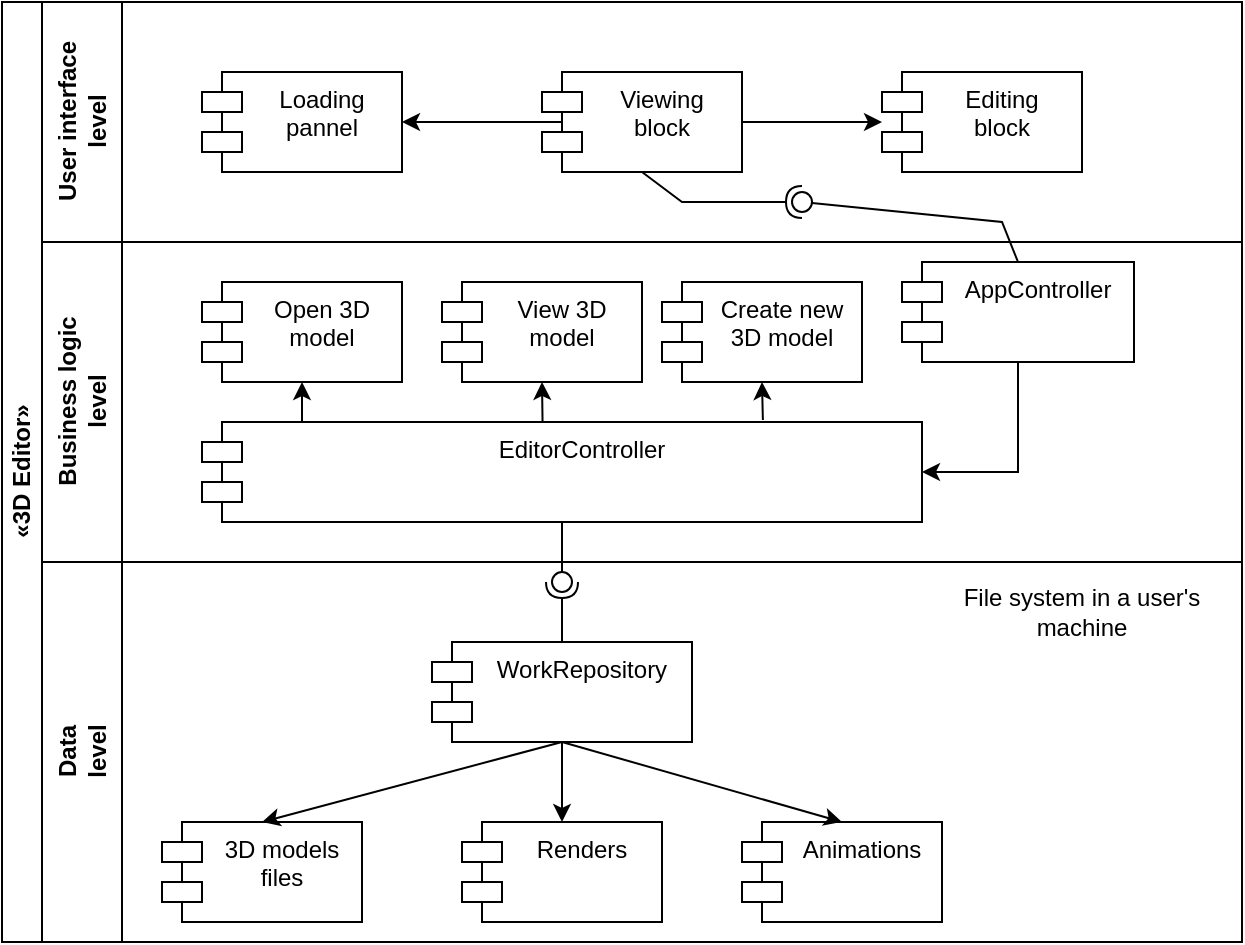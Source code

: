 <mxfile version="21.8.0" type="device">
  <diagram id="prtHgNgQTEPvFCAcTncT" name="Page-1">
    <mxGraphModel dx="956" dy="541" grid="1" gridSize="10" guides="1" tooltips="1" connect="1" arrows="1" fold="1" page="1" pageScale="1" pageWidth="827" pageHeight="1169" math="0" shadow="0">
      <root>
        <mxCell id="0" />
        <mxCell id="1" parent="0" />
        <mxCell id="dNxyNK7c78bLwvsdeMH5-19" value="«3D Editor»" style="swimlane;html=1;childLayout=stackLayout;resizeParent=1;resizeParentMax=0;horizontal=0;startSize=20;horizontalStack=0;" parent="1" vertex="1">
          <mxGeometry x="20" y="30" width="620" height="470" as="geometry" />
        </mxCell>
        <mxCell id="dNxyNK7c78bLwvsdeMH5-20" value="User interface &lt;br&gt;level" style="swimlane;html=1;startSize=40;horizontal=0;" parent="dNxyNK7c78bLwvsdeMH5-19" vertex="1">
          <mxGeometry x="20" width="600" height="120" as="geometry">
            <mxRectangle x="20" width="430" height="30" as="alternateBounds" />
          </mxGeometry>
        </mxCell>
        <mxCell id="f29GK9UGZus-lHb-7esW-28" value="Loading pannel" style="shape=module;align=left;spacingLeft=20;align=center;verticalAlign=top;whiteSpace=wrap;html=1;" vertex="1" parent="dNxyNK7c78bLwvsdeMH5-20">
          <mxGeometry x="80" y="35" width="100" height="50" as="geometry" />
        </mxCell>
        <mxCell id="f29GK9UGZus-lHb-7esW-29" value="Viewing &lt;br&gt;block" style="shape=module;align=left;spacingLeft=20;align=center;verticalAlign=top;whiteSpace=wrap;html=1;" vertex="1" parent="dNxyNK7c78bLwvsdeMH5-20">
          <mxGeometry x="250" y="35" width="100" height="50" as="geometry" />
        </mxCell>
        <mxCell id="f29GK9UGZus-lHb-7esW-30" value="Editing &lt;br&gt;block" style="shape=module;align=left;spacingLeft=20;align=center;verticalAlign=top;whiteSpace=wrap;html=1;" vertex="1" parent="dNxyNK7c78bLwvsdeMH5-20">
          <mxGeometry x="420" y="35" width="100" height="50" as="geometry" />
        </mxCell>
        <mxCell id="f29GK9UGZus-lHb-7esW-35" value="" style="endArrow=classic;html=1;rounded=0;exitX=1;exitY=0.5;exitDx=0;exitDy=0;" edge="1" parent="dNxyNK7c78bLwvsdeMH5-20" source="f29GK9UGZus-lHb-7esW-29">
          <mxGeometry width="50" height="50" relative="1" as="geometry">
            <mxPoint x="660" y="120" as="sourcePoint" />
            <mxPoint x="420" y="60" as="targetPoint" />
          </mxGeometry>
        </mxCell>
        <mxCell id="f29GK9UGZus-lHb-7esW-36" value="" style="endArrow=classic;html=1;rounded=0;entryX=1;entryY=0.5;entryDx=0;entryDy=0;" edge="1" parent="dNxyNK7c78bLwvsdeMH5-20" target="f29GK9UGZus-lHb-7esW-28">
          <mxGeometry width="50" height="50" relative="1" as="geometry">
            <mxPoint x="260" y="60" as="sourcePoint" />
            <mxPoint x="700" y="40" as="targetPoint" />
          </mxGeometry>
        </mxCell>
        <mxCell id="dNxyNK7c78bLwvsdeMH5-21" value="Business logic &lt;br&gt;level" style="swimlane;html=1;startSize=40;horizontal=0;" parent="dNxyNK7c78bLwvsdeMH5-19" vertex="1">
          <mxGeometry x="20" y="120" width="600" height="160" as="geometry" />
        </mxCell>
        <mxCell id="f29GK9UGZus-lHb-7esW-2" value="AppController" style="shape=module;align=left;spacingLeft=20;align=center;verticalAlign=top;whiteSpace=wrap;html=1;" vertex="1" parent="dNxyNK7c78bLwvsdeMH5-21">
          <mxGeometry x="430" y="10" width="116" height="50" as="geometry" />
        </mxCell>
        <mxCell id="f29GK9UGZus-lHb-7esW-3" value="EditorController" style="shape=module;align=left;spacingLeft=20;align=center;verticalAlign=top;whiteSpace=wrap;html=1;" vertex="1" parent="dNxyNK7c78bLwvsdeMH5-21">
          <mxGeometry x="80" y="90" width="360" height="50" as="geometry" />
        </mxCell>
        <mxCell id="f29GK9UGZus-lHb-7esW-15" style="edgeStyle=orthogonalEdgeStyle;rounded=0;orthogonalLoop=1;jettySize=auto;html=1;entryX=1;entryY=0.5;entryDx=0;entryDy=0;" edge="1" parent="dNxyNK7c78bLwvsdeMH5-21" source="f29GK9UGZus-lHb-7esW-2" target="f29GK9UGZus-lHb-7esW-3">
          <mxGeometry relative="1" as="geometry" />
        </mxCell>
        <mxCell id="f29GK9UGZus-lHb-7esW-19" value="Open 3D model" style="shape=module;align=left;spacingLeft=20;align=center;verticalAlign=top;whiteSpace=wrap;html=1;" vertex="1" parent="dNxyNK7c78bLwvsdeMH5-21">
          <mxGeometry x="80" y="20" width="100" height="50" as="geometry" />
        </mxCell>
        <mxCell id="f29GK9UGZus-lHb-7esW-20" value="View 3D model" style="shape=module;align=left;spacingLeft=20;align=center;verticalAlign=top;whiteSpace=wrap;html=1;" vertex="1" parent="dNxyNK7c78bLwvsdeMH5-21">
          <mxGeometry x="200" y="20" width="100" height="50" as="geometry" />
        </mxCell>
        <mxCell id="f29GK9UGZus-lHb-7esW-21" value="Create new 3D model" style="shape=module;align=left;spacingLeft=20;align=center;verticalAlign=top;whiteSpace=wrap;html=1;" vertex="1" parent="dNxyNK7c78bLwvsdeMH5-21">
          <mxGeometry x="310" y="20" width="100" height="50" as="geometry" />
        </mxCell>
        <mxCell id="f29GK9UGZus-lHb-7esW-25" value="" style="endArrow=classic;html=1;rounded=0;" edge="1" parent="dNxyNK7c78bLwvsdeMH5-21" target="f29GK9UGZus-lHb-7esW-19">
          <mxGeometry width="50" height="50" relative="1" as="geometry">
            <mxPoint x="130" y="90" as="sourcePoint" />
            <mxPoint x="730" y="60" as="targetPoint" />
          </mxGeometry>
        </mxCell>
        <mxCell id="f29GK9UGZus-lHb-7esW-26" value="" style="endArrow=classic;html=1;rounded=0;entryX=0.5;entryY=1;entryDx=0;entryDy=0;exitX=0.473;exitY=0.008;exitDx=0;exitDy=0;exitPerimeter=0;" edge="1" parent="dNxyNK7c78bLwvsdeMH5-21" source="f29GK9UGZus-lHb-7esW-3" target="f29GK9UGZus-lHb-7esW-20">
          <mxGeometry width="50" height="50" relative="1" as="geometry">
            <mxPoint x="650" y="140" as="sourcePoint" />
            <mxPoint x="700" y="90" as="targetPoint" />
          </mxGeometry>
        </mxCell>
        <mxCell id="f29GK9UGZus-lHb-7esW-27" value="" style="endArrow=classic;html=1;rounded=0;entryX=0.5;entryY=1;entryDx=0;entryDy=0;exitX=0.779;exitY=-0.02;exitDx=0;exitDy=0;exitPerimeter=0;" edge="1" parent="dNxyNK7c78bLwvsdeMH5-21" source="f29GK9UGZus-lHb-7esW-3" target="f29GK9UGZus-lHb-7esW-21">
          <mxGeometry width="50" height="50" relative="1" as="geometry">
            <mxPoint x="690" y="150" as="sourcePoint" />
            <mxPoint x="740" y="100" as="targetPoint" />
          </mxGeometry>
        </mxCell>
        <mxCell id="dNxyNK7c78bLwvsdeMH5-22" value="Data &lt;br&gt;level" style="swimlane;html=1;startSize=40;horizontal=0;" parent="dNxyNK7c78bLwvsdeMH5-19" vertex="1">
          <mxGeometry x="20" y="280" width="600" height="190" as="geometry" />
        </mxCell>
        <mxCell id="NiHf521bubFI0MAVChAY-2" value="File system in a user&#39;s machine" style="text;html=1;strokeColor=none;fillColor=none;align=center;verticalAlign=middle;whiteSpace=wrap;rounded=0;" parent="dNxyNK7c78bLwvsdeMH5-22" vertex="1">
          <mxGeometry x="440" y="10" width="160" height="30" as="geometry" />
        </mxCell>
        <mxCell id="NiHf521bubFI0MAVChAY-1" value="Renders" style="shape=module;align=left;spacingLeft=20;align=center;verticalAlign=top;whiteSpace=wrap;html=1;" parent="dNxyNK7c78bLwvsdeMH5-22" vertex="1">
          <mxGeometry x="210" y="130" width="100" height="50" as="geometry" />
        </mxCell>
        <mxCell id="NiHf521bubFI0MAVChAY-3" value="Animations" style="shape=module;align=left;spacingLeft=20;align=center;verticalAlign=top;whiteSpace=wrap;html=1;" parent="dNxyNK7c78bLwvsdeMH5-22" vertex="1">
          <mxGeometry x="350" y="130" width="100" height="50" as="geometry" />
        </mxCell>
        <mxCell id="NiHf521bubFI0MAVChAY-4" value="3D models files" style="shape=module;align=left;spacingLeft=20;align=center;verticalAlign=top;whiteSpace=wrap;html=1;" parent="dNxyNK7c78bLwvsdeMH5-22" vertex="1">
          <mxGeometry x="60" y="130" width="100" height="50" as="geometry" />
        </mxCell>
        <mxCell id="f29GK9UGZus-lHb-7esW-6" value="" style="ellipse;whiteSpace=wrap;html=1;align=center;aspect=fixed;fillColor=none;strokeColor=none;resizable=0;perimeter=centerPerimeter;rotatable=0;allowArrows=0;points=[];outlineConnect=1;" vertex="1" parent="dNxyNK7c78bLwvsdeMH5-22">
          <mxGeometry x="105" y="20" width="10" height="10" as="geometry" />
        </mxCell>
        <mxCell id="f29GK9UGZus-lHb-7esW-11" value="WorkRepository" style="shape=module;align=left;spacingLeft=20;align=center;verticalAlign=top;whiteSpace=wrap;html=1;" vertex="1" parent="dNxyNK7c78bLwvsdeMH5-22">
          <mxGeometry x="195" y="40" width="130" height="50" as="geometry" />
        </mxCell>
        <mxCell id="f29GK9UGZus-lHb-7esW-12" value="" style="endArrow=classic;html=1;rounded=0;exitX=0.5;exitY=1;exitDx=0;exitDy=0;entryX=0.5;entryY=0;entryDx=0;entryDy=0;" edge="1" parent="dNxyNK7c78bLwvsdeMH5-22" source="f29GK9UGZus-lHb-7esW-11" target="NiHf521bubFI0MAVChAY-4">
          <mxGeometry width="50" height="50" relative="1" as="geometry">
            <mxPoint x="690" y="150" as="sourcePoint" />
            <mxPoint x="740" y="100" as="targetPoint" />
          </mxGeometry>
        </mxCell>
        <mxCell id="f29GK9UGZus-lHb-7esW-13" value="" style="endArrow=classic;html=1;rounded=0;exitX=0.5;exitY=1;exitDx=0;exitDy=0;" edge="1" parent="dNxyNK7c78bLwvsdeMH5-22" source="f29GK9UGZus-lHb-7esW-11" target="NiHf521bubFI0MAVChAY-1">
          <mxGeometry width="50" height="50" relative="1" as="geometry">
            <mxPoint x="270" y="100" as="sourcePoint" />
            <mxPoint x="120" y="140" as="targetPoint" />
          </mxGeometry>
        </mxCell>
        <mxCell id="f29GK9UGZus-lHb-7esW-18" value="" style="ellipse;whiteSpace=wrap;html=1;align=center;aspect=fixed;fillColor=none;strokeColor=none;resizable=0;perimeter=centerPerimeter;rotatable=0;allowArrows=0;points=[];outlineConnect=1;" vertex="1" parent="dNxyNK7c78bLwvsdeMH5-22">
          <mxGeometry x="255" y="10" width="10" height="10" as="geometry" />
        </mxCell>
        <mxCell id="f29GK9UGZus-lHb-7esW-17" value="" style="rounded=0;orthogonalLoop=1;jettySize=auto;html=1;endArrow=oval;endFill=0;sketch=0;sourcePerimeterSpacing=0;targetPerimeterSpacing=0;endSize=10;exitX=0.5;exitY=1;exitDx=0;exitDy=0;" edge="1" parent="dNxyNK7c78bLwvsdeMH5-19" source="f29GK9UGZus-lHb-7esW-3">
          <mxGeometry relative="1" as="geometry">
            <mxPoint x="670" y="305" as="sourcePoint" />
            <mxPoint x="280" y="290" as="targetPoint" />
          </mxGeometry>
        </mxCell>
        <mxCell id="f29GK9UGZus-lHb-7esW-14" value="" style="endArrow=classic;html=1;rounded=0;entryX=0.5;entryY=0;entryDx=0;entryDy=0;" edge="1" parent="1" target="NiHf521bubFI0MAVChAY-3">
          <mxGeometry width="50" height="50" relative="1" as="geometry">
            <mxPoint x="300" y="400" as="sourcePoint" />
            <mxPoint x="310" y="450" as="targetPoint" />
          </mxGeometry>
        </mxCell>
        <mxCell id="f29GK9UGZus-lHb-7esW-16" value="" style="rounded=0;orthogonalLoop=1;jettySize=auto;html=1;endArrow=halfCircle;endFill=0;endSize=6;strokeWidth=1;sketch=0;exitX=0.5;exitY=0;exitDx=0;exitDy=0;" edge="1" parent="1" source="f29GK9UGZus-lHb-7esW-11">
          <mxGeometry relative="1" as="geometry">
            <mxPoint x="730" y="335" as="sourcePoint" />
            <mxPoint x="300" y="320" as="targetPoint" />
          </mxGeometry>
        </mxCell>
        <mxCell id="f29GK9UGZus-lHb-7esW-32" value="" style="rounded=0;orthogonalLoop=1;jettySize=auto;html=1;endArrow=oval;endFill=0;sketch=0;sourcePerimeterSpacing=0;targetPerimeterSpacing=0;endSize=10;exitX=0.5;exitY=0;exitDx=0;exitDy=0;" edge="1" parent="1" source="f29GK9UGZus-lHb-7esW-2">
          <mxGeometry relative="1" as="geometry">
            <mxPoint x="720" y="205" as="sourcePoint" />
            <mxPoint x="420" y="130" as="targetPoint" />
            <Array as="points">
              <mxPoint x="520" y="140" />
            </Array>
          </mxGeometry>
        </mxCell>
        <mxCell id="f29GK9UGZus-lHb-7esW-34" value="" style="rounded=0;orthogonalLoop=1;jettySize=auto;html=1;endArrow=halfCircle;endFill=0;endSize=6;strokeWidth=1;sketch=0;exitX=0.5;exitY=1;exitDx=0;exitDy=0;" edge="1" parent="1" source="f29GK9UGZus-lHb-7esW-29">
          <mxGeometry relative="1" as="geometry">
            <mxPoint x="340" y="115" as="sourcePoint" />
            <mxPoint x="420" y="130" as="targetPoint" />
            <Array as="points">
              <mxPoint x="360" y="130" />
            </Array>
          </mxGeometry>
        </mxCell>
      </root>
    </mxGraphModel>
  </diagram>
</mxfile>
